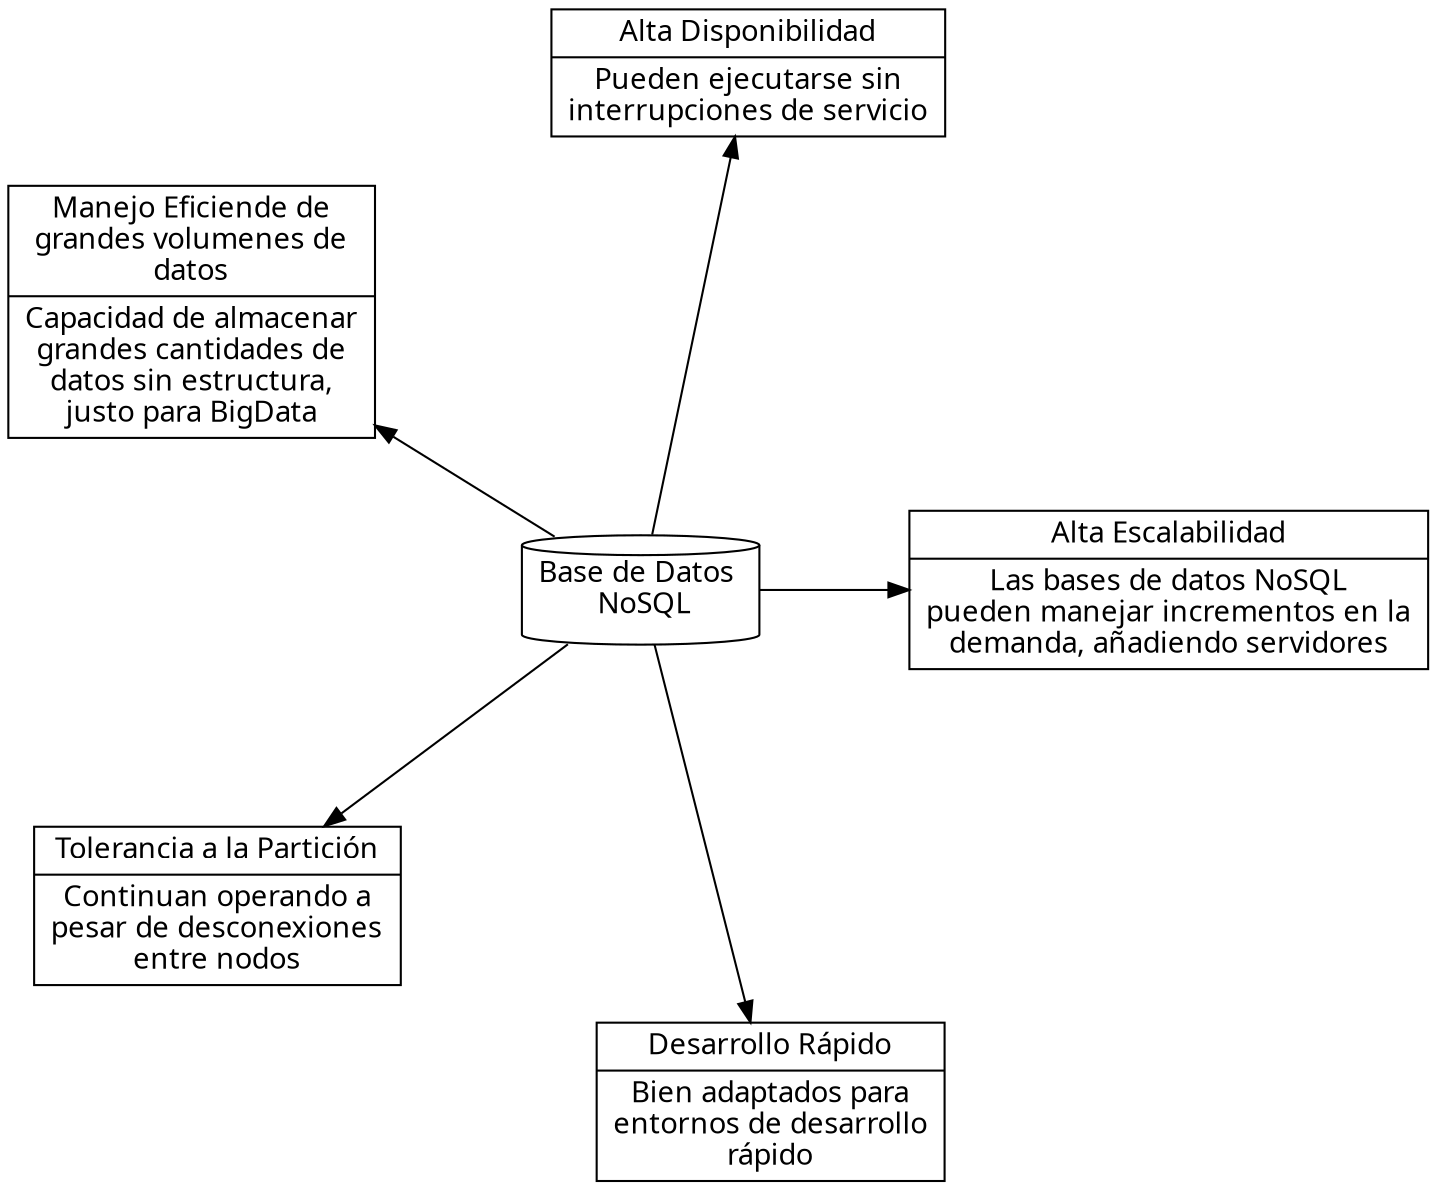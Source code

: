 digraph D {
    layout=circo
    node [shape=record fontname="Anaktoria"];

    NoSQL [shape=cylinder    label="Base de Datos \n NoSQL"];
    Escalabilidad [label="{Alta Escalabilidad|Las bases de datos NoSQL\npueden manejar incrementos en la\ndemanda, añadiendo servidores}"];
    Disponibilidad [label="{Alta Disponibilidad|Pueden ejecutarse sin\ninterrupciones de servicio}"];
    BigData [label="{Manejo Eficiende de\ngrandes volumenes de\ndatos|Capacidad de almacenar\ngrandes cantidades de\ndatos sin estructura,\njusto para BigData}"];
    ToleranciaParticion [label="{Tolerancia a la Partición|Continuan operando a\npesar de desconexiones\nentre nodos}"];
    DesarrolloRapido [label="{Desarrollo Rápido|Bien adaptados para\nentornos de desarrollo\nrápido}"];

    NoSQL->Escalabilidad
    NoSQL->Disponibilidad
    NoSQL->BigData
    NoSQL->ToleranciaParticion
    NoSQL->DesarrolloRapido

}